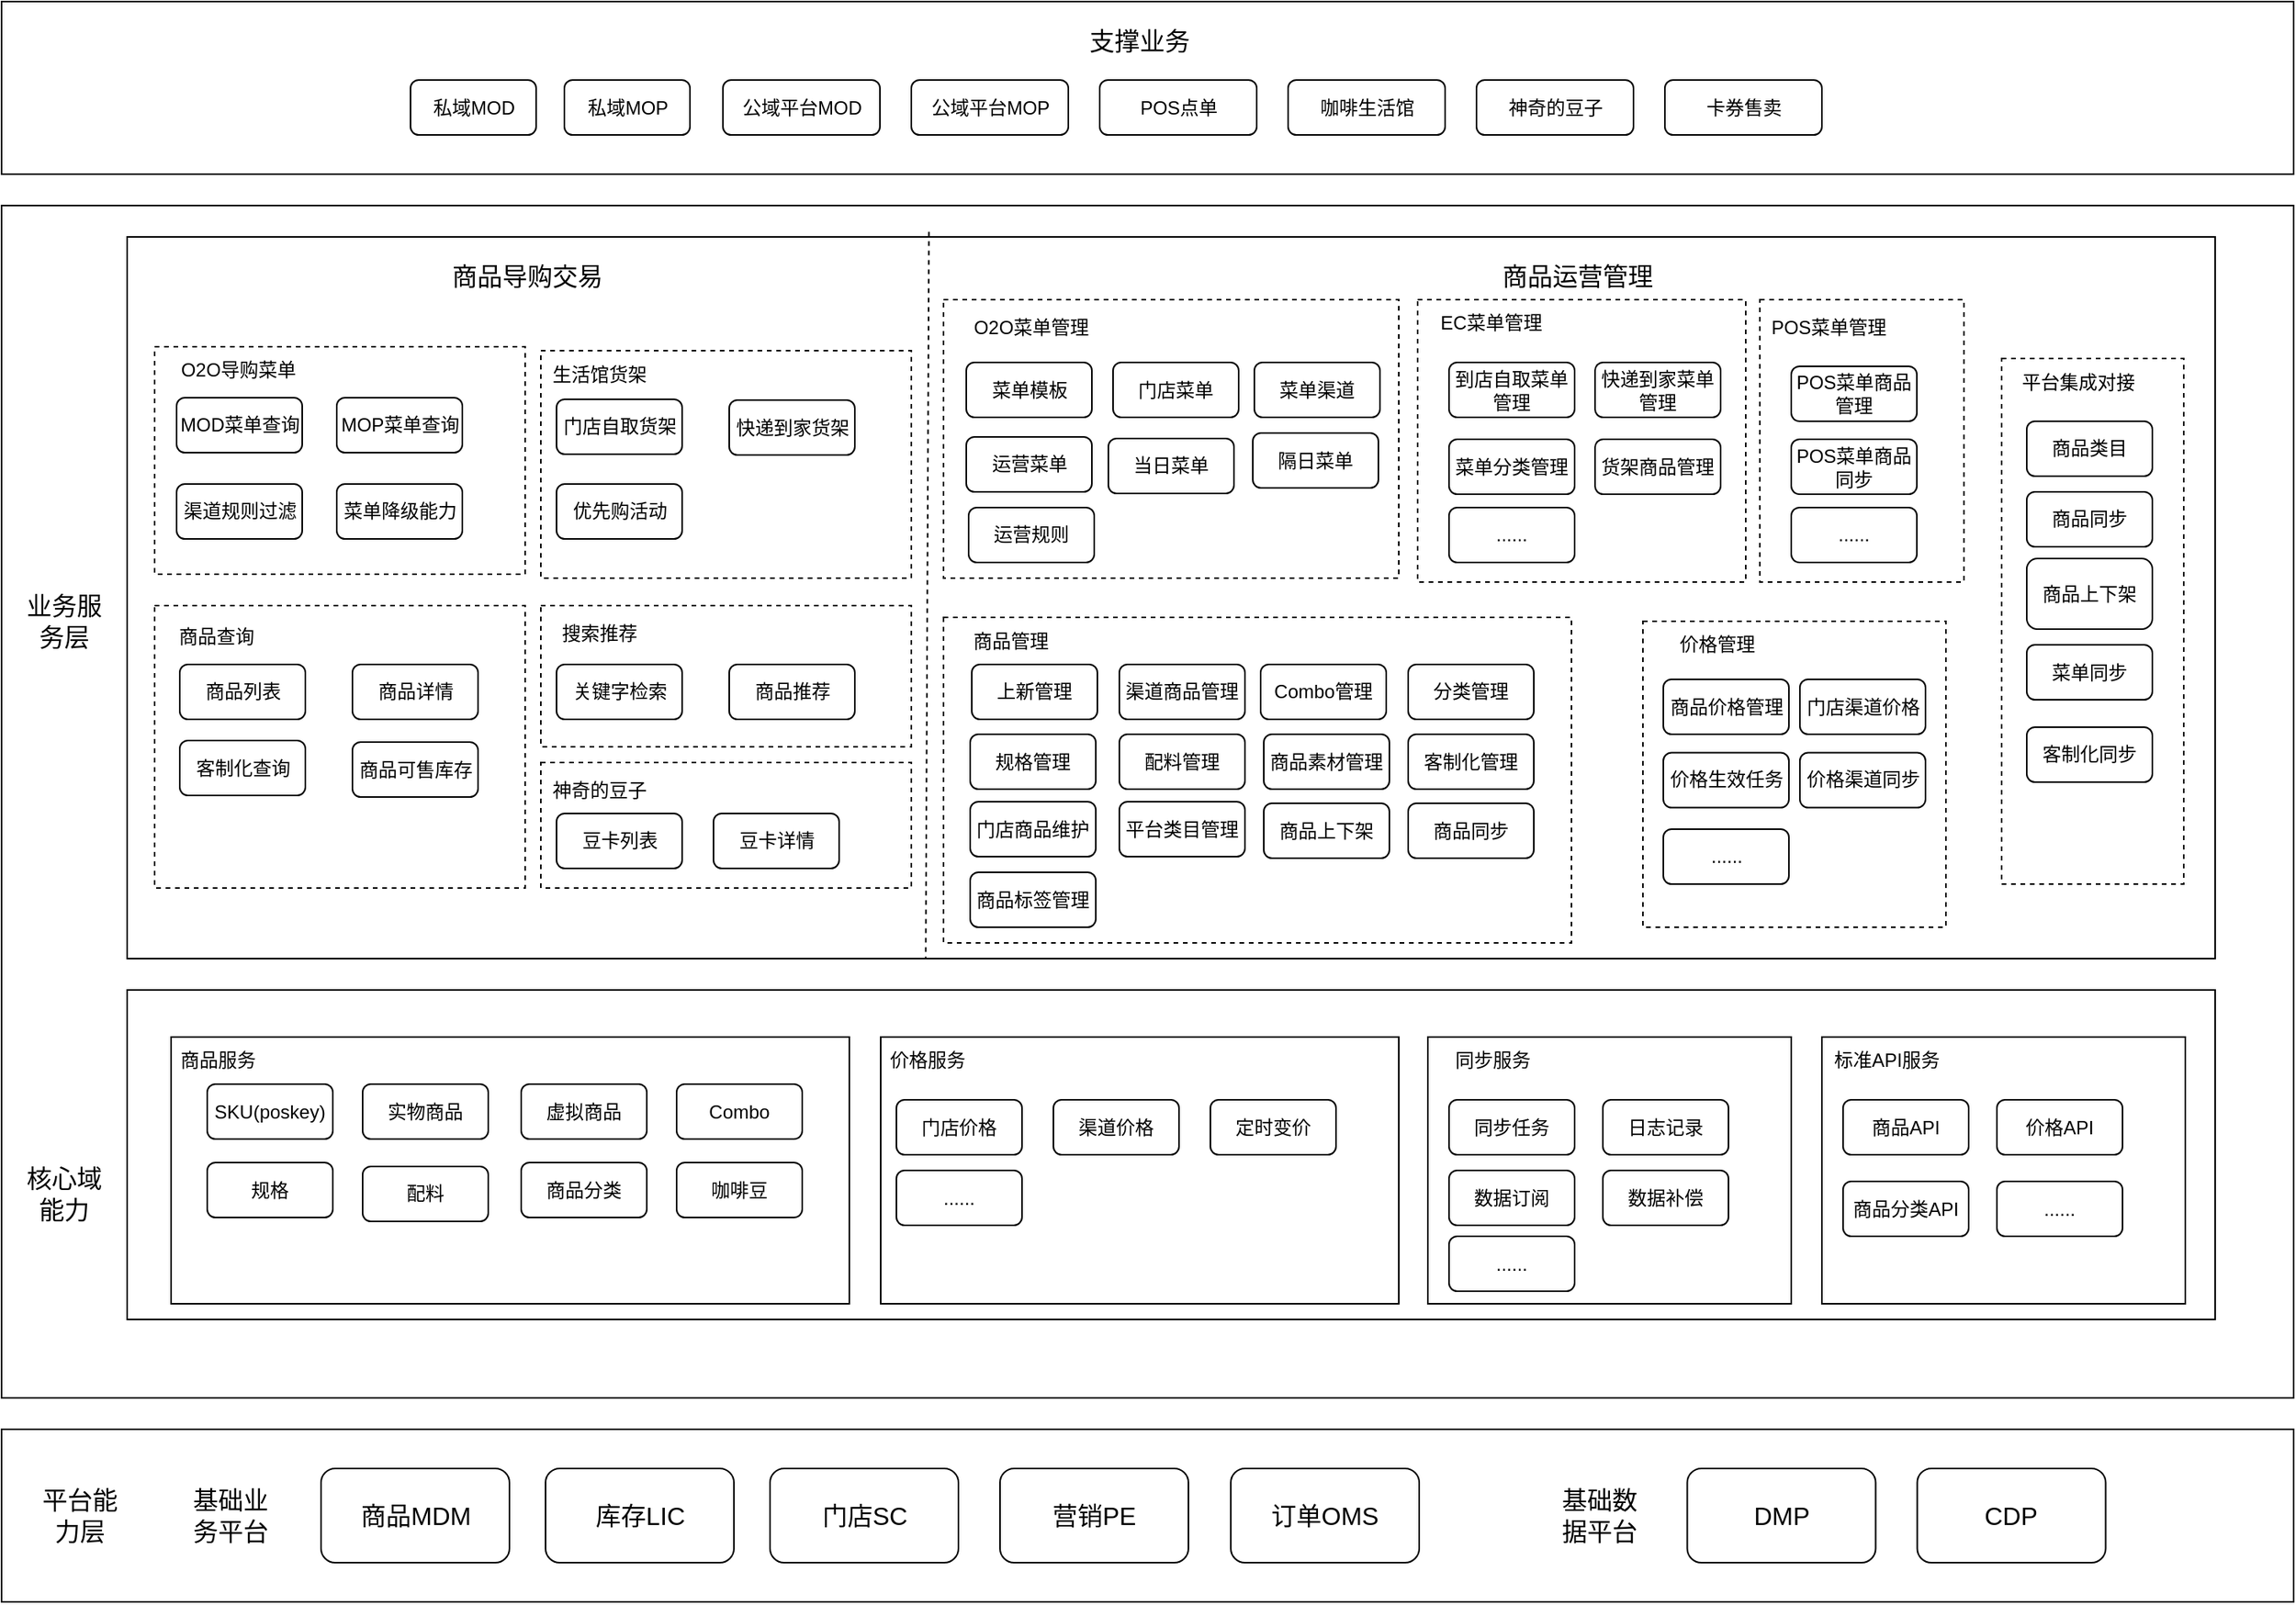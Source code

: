 <mxfile version="24.6.5" type="github">
  <diagram name="第 1 页" id="JwEo4ZOWfjB8EyRa8ezt">
    <mxGraphModel dx="1434" dy="715" grid="1" gridSize="10" guides="1" tooltips="1" connect="1" arrows="1" fold="1" page="1" pageScale="1" pageWidth="827" pageHeight="1169" math="0" shadow="0">
      <root>
        <mxCell id="0" />
        <mxCell id="1" parent="0" />
        <mxCell id="l0JusLFjUwzGI8Q3Fxrc-1" value="" style="rounded=0;whiteSpace=wrap;html=1;direction=west;" parent="1" vertex="1">
          <mxGeometry x="30" y="100" width="1460" height="110" as="geometry" />
        </mxCell>
        <mxCell id="l0JusLFjUwzGI8Q3Fxrc-2" value="私域MOD" style="rounded=1;whiteSpace=wrap;html=1;" parent="1" vertex="1">
          <mxGeometry x="290.5" y="150" width="80" height="35" as="geometry" />
        </mxCell>
        <mxCell id="l0JusLFjUwzGI8Q3Fxrc-3" value="私域MOP" style="rounded=1;whiteSpace=wrap;html=1;" parent="1" vertex="1">
          <mxGeometry x="388.5" y="150" width="80" height="35" as="geometry" />
        </mxCell>
        <mxCell id="l0JusLFjUwzGI8Q3Fxrc-4" value="公域平台MOD" style="rounded=1;whiteSpace=wrap;html=1;" parent="1" vertex="1">
          <mxGeometry x="489.5" y="150" width="100" height="35" as="geometry" />
        </mxCell>
        <mxCell id="l0JusLFjUwzGI8Q3Fxrc-5" value="公域平台MOP" style="rounded=1;whiteSpace=wrap;html=1;" parent="1" vertex="1">
          <mxGeometry x="609.5" y="150" width="100" height="35" as="geometry" />
        </mxCell>
        <mxCell id="l0JusLFjUwzGI8Q3Fxrc-6" value="POS点单" style="rounded=1;whiteSpace=wrap;html=1;" parent="1" vertex="1">
          <mxGeometry x="729.5" y="150" width="100" height="35" as="geometry" />
        </mxCell>
        <mxCell id="l0JusLFjUwzGI8Q3Fxrc-7" value="咖啡生活馆" style="rounded=1;whiteSpace=wrap;html=1;" parent="1" vertex="1">
          <mxGeometry x="849.5" y="150" width="100" height="35" as="geometry" />
        </mxCell>
        <mxCell id="l0JusLFjUwzGI8Q3Fxrc-8" value="卡券售卖" style="rounded=1;whiteSpace=wrap;html=1;" parent="1" vertex="1">
          <mxGeometry x="1089.5" y="150" width="100" height="35" as="geometry" />
        </mxCell>
        <mxCell id="l0JusLFjUwzGI8Q3Fxrc-9" value="神奇的豆子" style="rounded=1;whiteSpace=wrap;html=1;" parent="1" vertex="1">
          <mxGeometry x="969.5" y="150" width="100" height="35" as="geometry" />
        </mxCell>
        <mxCell id="l0JusLFjUwzGI8Q3Fxrc-10" value="支撑业务" style="text;html=1;align=center;verticalAlign=middle;whiteSpace=wrap;rounded=0;fontSize=16;" parent="1" vertex="1">
          <mxGeometry x="715.25" y="110" width="79.5" height="30" as="geometry" />
        </mxCell>
        <mxCell id="l0JusLFjUwzGI8Q3Fxrc-12" value="" style="rounded=0;whiteSpace=wrap;html=1;" parent="1" vertex="1">
          <mxGeometry x="30" y="230" width="1460" height="760" as="geometry" />
        </mxCell>
        <mxCell id="l0JusLFjUwzGI8Q3Fxrc-15" value="业务服务层" style="text;html=1;align=center;verticalAlign=middle;whiteSpace=wrap;rounded=0;fontSize=16;" parent="1" vertex="1">
          <mxGeometry x="40" y="480" width="60" height="30" as="geometry" />
        </mxCell>
        <mxCell id="l0JusLFjUwzGI8Q3Fxrc-16" value="" style="rounded=0;whiteSpace=wrap;html=1;" parent="1" vertex="1">
          <mxGeometry x="110" y="250" width="1330" height="460" as="geometry" />
        </mxCell>
        <mxCell id="l0JusLFjUwzGI8Q3Fxrc-17" value="" style="rounded=0;whiteSpace=wrap;html=1;" parent="1" vertex="1">
          <mxGeometry x="110" y="730" width="1330" height="210" as="geometry" />
        </mxCell>
        <mxCell id="l0JusLFjUwzGI8Q3Fxrc-18" value="核心域能力" style="text;html=1;align=center;verticalAlign=middle;whiteSpace=wrap;rounded=0;fontSize=16;" parent="1" vertex="1">
          <mxGeometry x="40" y="845" width="60" height="30" as="geometry" />
        </mxCell>
        <mxCell id="l0JusLFjUwzGI8Q3Fxrc-23" value="" style="rounded=0;whiteSpace=wrap;html=1;" parent="1" vertex="1">
          <mxGeometry x="138" y="760" width="432" height="170" as="geometry" />
        </mxCell>
        <mxCell id="l0JusLFjUwzGI8Q3Fxrc-24" value="商品服务" style="text;html=1;align=center;verticalAlign=middle;whiteSpace=wrap;rounded=0;" parent="1" vertex="1">
          <mxGeometry x="138" y="760" width="60" height="30" as="geometry" />
        </mxCell>
        <mxCell id="lA0qyLo4BKjcHxZ-h1YO-49" value="SKU(poskey)" style="rounded=1;whiteSpace=wrap;html=1;" parent="1" vertex="1">
          <mxGeometry x="161" y="790" width="80" height="35" as="geometry" />
        </mxCell>
        <mxCell id="lA0qyLo4BKjcHxZ-h1YO-50" value="商品分类" style="rounded=1;whiteSpace=wrap;html=1;" parent="1" vertex="1">
          <mxGeometry x="361" y="840" width="80" height="35" as="geometry" />
        </mxCell>
        <mxCell id="lA0qyLo4BKjcHxZ-h1YO-51" value="实物商品" style="rounded=1;whiteSpace=wrap;html=1;" parent="1" vertex="1">
          <mxGeometry x="260" y="790" width="80" height="35" as="geometry" />
        </mxCell>
        <mxCell id="lA0qyLo4BKjcHxZ-h1YO-52" value="配料" style="rounded=1;whiteSpace=wrap;html=1;" parent="1" vertex="1">
          <mxGeometry x="260" y="842.5" width="80" height="35" as="geometry" />
        </mxCell>
        <mxCell id="lA0qyLo4BKjcHxZ-h1YO-61" value="咖啡豆" style="rounded=1;whiteSpace=wrap;html=1;" parent="1" vertex="1">
          <mxGeometry x="460" y="840" width="80" height="35" as="geometry" />
        </mxCell>
        <mxCell id="lA0qyLo4BKjcHxZ-h1YO-63" value="虚拟商品" style="rounded=1;whiteSpace=wrap;html=1;" parent="1" vertex="1">
          <mxGeometry x="361" y="790" width="80" height="35" as="geometry" />
        </mxCell>
        <mxCell id="lA0qyLo4BKjcHxZ-h1YO-64" value="Combo" style="rounded=1;whiteSpace=wrap;html=1;" parent="1" vertex="1">
          <mxGeometry x="460" y="790" width="80" height="35" as="geometry" />
        </mxCell>
        <mxCell id="l0JusLFjUwzGI8Q3Fxrc-28" value="" style="rounded=0;whiteSpace=wrap;html=1;" parent="1" vertex="1">
          <mxGeometry x="590" y="760" width="330" height="170" as="geometry" />
        </mxCell>
        <mxCell id="l0JusLFjUwzGI8Q3Fxrc-29" value="价格服务" style="text;html=1;align=center;verticalAlign=middle;whiteSpace=wrap;rounded=0;" parent="1" vertex="1">
          <mxGeometry x="590" y="760" width="60" height="30" as="geometry" />
        </mxCell>
        <mxCell id="l0JusLFjUwzGI8Q3Fxrc-30" value="规格" style="rounded=1;whiteSpace=wrap;html=1;" parent="1" vertex="1">
          <mxGeometry x="161" y="840" width="80" height="35" as="geometry" />
        </mxCell>
        <mxCell id="l0JusLFjUwzGI8Q3Fxrc-33" value="门店价格" style="rounded=1;whiteSpace=wrap;html=1;" parent="1" vertex="1">
          <mxGeometry x="600" y="800" width="80" height="35" as="geometry" />
        </mxCell>
        <mxCell id="l0JusLFjUwzGI8Q3Fxrc-34" value="渠道价格" style="rounded=1;whiteSpace=wrap;html=1;" parent="1" vertex="1">
          <mxGeometry x="700" y="800" width="80" height="35" as="geometry" />
        </mxCell>
        <mxCell id="l0JusLFjUwzGI8Q3Fxrc-35" value="定时变价" style="rounded=1;whiteSpace=wrap;html=1;" parent="1" vertex="1">
          <mxGeometry x="800" y="800" width="80" height="35" as="geometry" />
        </mxCell>
        <mxCell id="l0JusLFjUwzGI8Q3Fxrc-36" value="" style="rounded=0;whiteSpace=wrap;html=1;dashed=1;" parent="1" vertex="1">
          <mxGeometry x="630" y="492.5" width="400" height="207.5" as="geometry" />
        </mxCell>
        <mxCell id="l0JusLFjUwzGI8Q3Fxrc-38" value="商品管理" style="text;html=1;align=center;verticalAlign=middle;whiteSpace=wrap;rounded=0;" parent="1" vertex="1">
          <mxGeometry x="620" y="492.5" width="106" height="30" as="geometry" />
        </mxCell>
        <mxCell id="l0JusLFjUwzGI8Q3Fxrc-39" value="" style="rounded=0;whiteSpace=wrap;html=1;dashed=1;" parent="1" vertex="1">
          <mxGeometry x="630" y="290" width="290" height="177.5" as="geometry" />
        </mxCell>
        <mxCell id="l0JusLFjUwzGI8Q3Fxrc-40" value="O2O菜单管理" style="text;html=1;align=center;verticalAlign=middle;whiteSpace=wrap;rounded=0;" parent="1" vertex="1">
          <mxGeometry x="633" y="292.5" width="106" height="30" as="geometry" />
        </mxCell>
        <mxCell id="l0JusLFjUwzGI8Q3Fxrc-41" value="" style="rounded=0;whiteSpace=wrap;html=1;dashed=1;" parent="1" vertex="1">
          <mxGeometry x="932" y="290" width="209" height="180" as="geometry" />
        </mxCell>
        <mxCell id="l0JusLFjUwzGI8Q3Fxrc-42" value="EC菜单管理" style="text;html=1;align=center;verticalAlign=middle;whiteSpace=wrap;rounded=0;" parent="1" vertex="1">
          <mxGeometry x="926" y="290" width="106" height="30" as="geometry" />
        </mxCell>
        <mxCell id="l0JusLFjUwzGI8Q3Fxrc-43" value="上新管理" style="rounded=1;whiteSpace=wrap;html=1;" parent="1" vertex="1">
          <mxGeometry x="648" y="522.5" width="80" height="35" as="geometry" />
        </mxCell>
        <mxCell id="l0JusLFjUwzGI8Q3Fxrc-44" value="渠道商品管理" style="rounded=1;whiteSpace=wrap;html=1;" parent="1" vertex="1">
          <mxGeometry x="742" y="522.5" width="80" height="35" as="geometry" />
        </mxCell>
        <mxCell id="l0JusLFjUwzGI8Q3Fxrc-45" value="Combo管理" style="rounded=1;whiteSpace=wrap;html=1;" parent="1" vertex="1">
          <mxGeometry x="832" y="522.5" width="80" height="35" as="geometry" />
        </mxCell>
        <mxCell id="l0JusLFjUwzGI8Q3Fxrc-46" value="分类管理" style="rounded=1;whiteSpace=wrap;html=1;" parent="1" vertex="1">
          <mxGeometry x="926" y="522.5" width="80" height="35" as="geometry" />
        </mxCell>
        <mxCell id="l0JusLFjUwzGI8Q3Fxrc-47" value="规格管理" style="rounded=1;whiteSpace=wrap;html=1;" parent="1" vertex="1">
          <mxGeometry x="647" y="567" width="80" height="35" as="geometry" />
        </mxCell>
        <mxCell id="l0JusLFjUwzGI8Q3Fxrc-48" value="配料管理" style="rounded=1;whiteSpace=wrap;html=1;" parent="1" vertex="1">
          <mxGeometry x="742" y="567" width="80" height="35" as="geometry" />
        </mxCell>
        <mxCell id="l0JusLFjUwzGI8Q3Fxrc-49" value="商品素材管理" style="rounded=1;whiteSpace=wrap;html=1;" parent="1" vertex="1">
          <mxGeometry x="834" y="567" width="80" height="35" as="geometry" />
        </mxCell>
        <mxCell id="l0JusLFjUwzGI8Q3Fxrc-50" value="门店商品维护" style="rounded=1;whiteSpace=wrap;html=1;" parent="1" vertex="1">
          <mxGeometry x="647" y="610" width="80" height="35" as="geometry" />
        </mxCell>
        <mxCell id="l0JusLFjUwzGI8Q3Fxrc-51" value="平台类目管理" style="rounded=1;whiteSpace=wrap;html=1;" parent="1" vertex="1">
          <mxGeometry x="742" y="610" width="80" height="35" as="geometry" />
        </mxCell>
        <mxCell id="l0JusLFjUwzGI8Q3Fxrc-52" value="商品上下架" style="rounded=1;whiteSpace=wrap;html=1;" parent="1" vertex="1">
          <mxGeometry x="834" y="611" width="80" height="35" as="geometry" />
        </mxCell>
        <mxCell id="l0JusLFjUwzGI8Q3Fxrc-53" value="商品同步" style="rounded=1;whiteSpace=wrap;html=1;" parent="1" vertex="1">
          <mxGeometry x="926" y="611" width="80" height="35" as="geometry" />
        </mxCell>
        <mxCell id="l0JusLFjUwzGI8Q3Fxrc-56" value="" style="rounded=0;whiteSpace=wrap;html=1;dashed=1;" parent="1" vertex="1">
          <mxGeometry x="1304" y="327.5" width="116" height="335" as="geometry" />
        </mxCell>
        <mxCell id="l0JusLFjUwzGI8Q3Fxrc-57" value="平台集成对接" style="text;html=1;align=center;verticalAlign=middle;whiteSpace=wrap;rounded=0;" parent="1" vertex="1">
          <mxGeometry x="1300" y="327.5" width="106" height="30" as="geometry" />
        </mxCell>
        <mxCell id="l0JusLFjUwzGI8Q3Fxrc-58" value="商品类目" style="rounded=1;whiteSpace=wrap;html=1;" parent="1" vertex="1">
          <mxGeometry x="1320" y="367.5" width="80" height="35" as="geometry" />
        </mxCell>
        <mxCell id="l0JusLFjUwzGI8Q3Fxrc-59" value="商品同步" style="rounded=1;whiteSpace=wrap;html=1;" parent="1" vertex="1">
          <mxGeometry x="1320" y="412.5" width="80" height="35" as="geometry" />
        </mxCell>
        <mxCell id="l0JusLFjUwzGI8Q3Fxrc-60" value="商品上下架" style="rounded=1;whiteSpace=wrap;html=1;" parent="1" vertex="1">
          <mxGeometry x="1320" y="455" width="80" height="45" as="geometry" />
        </mxCell>
        <mxCell id="l0JusLFjUwzGI8Q3Fxrc-61" value="菜单同步" style="rounded=1;whiteSpace=wrap;html=1;" parent="1" vertex="1">
          <mxGeometry x="1320" y="510" width="80" height="35" as="geometry" />
        </mxCell>
        <mxCell id="l0JusLFjUwzGI8Q3Fxrc-62" value="客制化同步" style="rounded=1;whiteSpace=wrap;html=1;" parent="1" vertex="1">
          <mxGeometry x="1320" y="562.5" width="80" height="35" as="geometry" />
        </mxCell>
        <mxCell id="l0JusLFjUwzGI8Q3Fxrc-63" value="客制化管理" style="rounded=1;whiteSpace=wrap;html=1;" parent="1" vertex="1">
          <mxGeometry x="926" y="567" width="80" height="35" as="geometry" />
        </mxCell>
        <mxCell id="l0JusLFjUwzGI8Q3Fxrc-67" style="rounded=0;orthogonalLoop=1;jettySize=auto;html=1;exitX=0.384;exitY=-0.007;exitDx=0;exitDy=0;exitPerimeter=0;dashed=1;startArrow=none;startFill=0;endArrow=none;endFill=0;entryX=0.37;entryY=0.996;entryDx=0;entryDy=0;entryPerimeter=0;" parent="1" source="l0JusLFjUwzGI8Q3Fxrc-16" edge="1">
          <mxGeometry relative="1" as="geometry">
            <mxPoint x="621.33" y="341.48" as="sourcePoint" />
            <mxPoint x="618.67" y="710" as="targetPoint" />
          </mxGeometry>
        </mxCell>
        <mxCell id="l0JusLFjUwzGI8Q3Fxrc-68" value="" style="rounded=0;whiteSpace=wrap;html=1;dashed=1;" parent="1" vertex="1">
          <mxGeometry x="127.5" y="320" width="236" height="145" as="geometry" />
        </mxCell>
        <mxCell id="l0JusLFjUwzGI8Q3Fxrc-69" value="O2O导购菜单" style="text;html=1;align=center;verticalAlign=middle;whiteSpace=wrap;rounded=0;" parent="1" vertex="1">
          <mxGeometry x="127.5" y="320" width="106" height="30" as="geometry" />
        </mxCell>
        <mxCell id="l0JusLFjUwzGI8Q3Fxrc-70" value="MOD菜单查询" style="rounded=1;whiteSpace=wrap;html=1;" parent="1" vertex="1">
          <mxGeometry x="141.5" y="352.5" width="80" height="35" as="geometry" />
        </mxCell>
        <mxCell id="l0JusLFjUwzGI8Q3Fxrc-71" value="MOP菜单查询" style="rounded=1;whiteSpace=wrap;html=1;" parent="1" vertex="1">
          <mxGeometry x="243.5" y="352.5" width="80" height="35" as="geometry" />
        </mxCell>
        <mxCell id="l0JusLFjUwzGI8Q3Fxrc-78" value="渠道规则过滤" style="rounded=1;whiteSpace=wrap;html=1;" parent="1" vertex="1">
          <mxGeometry x="141.5" y="407.5" width="80" height="35" as="geometry" />
        </mxCell>
        <mxCell id="l0JusLFjUwzGI8Q3Fxrc-79" value="菜单降级能力" style="rounded=1;whiteSpace=wrap;html=1;" parent="1" vertex="1">
          <mxGeometry x="243.5" y="407.5" width="80" height="35" as="geometry" />
        </mxCell>
        <mxCell id="l0JusLFjUwzGI8Q3Fxrc-80" value="" style="rounded=0;whiteSpace=wrap;html=1;dashed=1;" parent="1" vertex="1">
          <mxGeometry x="373.5" y="322.5" width="236" height="145" as="geometry" />
        </mxCell>
        <mxCell id="l0JusLFjUwzGI8Q3Fxrc-81" value="生活馆货架" style="text;html=1;align=center;verticalAlign=middle;whiteSpace=wrap;rounded=0;" parent="1" vertex="1">
          <mxGeometry x="357.5" y="322.5" width="106" height="30" as="geometry" />
        </mxCell>
        <mxCell id="l0JusLFjUwzGI8Q3Fxrc-82" value="门店自取货架" style="rounded=1;whiteSpace=wrap;html=1;" parent="1" vertex="1">
          <mxGeometry x="383.5" y="353.5" width="80" height="35" as="geometry" />
        </mxCell>
        <mxCell id="l0JusLFjUwzGI8Q3Fxrc-83" value="快递到家货架" style="rounded=1;whiteSpace=wrap;html=1;" parent="1" vertex="1">
          <mxGeometry x="493.5" y="354" width="80" height="35" as="geometry" />
        </mxCell>
        <mxCell id="l0JusLFjUwzGI8Q3Fxrc-84" value="优先购活动" style="rounded=1;whiteSpace=wrap;html=1;" parent="1" vertex="1">
          <mxGeometry x="383.5" y="407.5" width="80" height="35" as="geometry" />
        </mxCell>
        <mxCell id="l0JusLFjUwzGI8Q3Fxrc-85" value="" style="rounded=0;whiteSpace=wrap;html=1;dashed=1;" parent="1" vertex="1">
          <mxGeometry x="127.5" y="485" width="236" height="180" as="geometry" />
        </mxCell>
        <mxCell id="l0JusLFjUwzGI8Q3Fxrc-86" value="商品查询" style="text;html=1;align=center;verticalAlign=middle;whiteSpace=wrap;rounded=0;" parent="1" vertex="1">
          <mxGeometry x="113.5" y="490" width="106" height="30" as="geometry" />
        </mxCell>
        <mxCell id="l0JusLFjUwzGI8Q3Fxrc-87" value="商品列表" style="rounded=1;whiteSpace=wrap;html=1;" parent="1" vertex="1">
          <mxGeometry x="143.5" y="522.5" width="80" height="35" as="geometry" />
        </mxCell>
        <mxCell id="l0JusLFjUwzGI8Q3Fxrc-88" value="商品详情" style="rounded=1;whiteSpace=wrap;html=1;" parent="1" vertex="1">
          <mxGeometry x="253.5" y="522.5" width="80" height="35" as="geometry" />
        </mxCell>
        <mxCell id="l0JusLFjUwzGI8Q3Fxrc-89" value="客制化查询" style="rounded=1;whiteSpace=wrap;html=1;" parent="1" vertex="1">
          <mxGeometry x="143.5" y="571" width="80" height="35" as="geometry" />
        </mxCell>
        <mxCell id="l0JusLFjUwzGI8Q3Fxrc-90" value="商品可售库存" style="rounded=1;whiteSpace=wrap;html=1;" parent="1" vertex="1">
          <mxGeometry x="253.5" y="572" width="80" height="35" as="geometry" />
        </mxCell>
        <mxCell id="l0JusLFjUwzGI8Q3Fxrc-92" value="" style="rounded=0;whiteSpace=wrap;html=1;dashed=1;" parent="1" vertex="1">
          <mxGeometry x="373.5" y="485" width="236" height="90" as="geometry" />
        </mxCell>
        <mxCell id="l0JusLFjUwzGI8Q3Fxrc-93" value="搜索推荐" style="text;html=1;align=center;verticalAlign=middle;whiteSpace=wrap;rounded=0;" parent="1" vertex="1">
          <mxGeometry x="357.5" y="487.5" width="106" height="30" as="geometry" />
        </mxCell>
        <mxCell id="l0JusLFjUwzGI8Q3Fxrc-91" value="关键字检索" style="rounded=1;whiteSpace=wrap;html=1;" parent="1" vertex="1">
          <mxGeometry x="383.5" y="522.5" width="80" height="35" as="geometry" />
        </mxCell>
        <mxCell id="l0JusLFjUwzGI8Q3Fxrc-94" value="商品推荐" style="rounded=1;whiteSpace=wrap;html=1;" parent="1" vertex="1">
          <mxGeometry x="493.5" y="522.5" width="80" height="35" as="geometry" />
        </mxCell>
        <mxCell id="l0JusLFjUwzGI8Q3Fxrc-95" value="" style="rounded=0;whiteSpace=wrap;html=1;dashed=1;" parent="1" vertex="1">
          <mxGeometry x="373.5" y="585" width="236" height="80" as="geometry" />
        </mxCell>
        <mxCell id="l0JusLFjUwzGI8Q3Fxrc-96" value="神奇的豆子" style="text;html=1;align=center;verticalAlign=middle;whiteSpace=wrap;rounded=0;" parent="1" vertex="1">
          <mxGeometry x="357.5" y="587.5" width="106" height="30" as="geometry" />
        </mxCell>
        <mxCell id="l0JusLFjUwzGI8Q3Fxrc-97" value="豆卡列表" style="rounded=1;whiteSpace=wrap;html=1;" parent="1" vertex="1">
          <mxGeometry x="383.5" y="617.5" width="80" height="35" as="geometry" />
        </mxCell>
        <mxCell id="l0JusLFjUwzGI8Q3Fxrc-98" value="豆卡详情" style="rounded=1;whiteSpace=wrap;html=1;" parent="1" vertex="1">
          <mxGeometry x="483.5" y="617.5" width="80" height="35" as="geometry" />
        </mxCell>
        <mxCell id="l0JusLFjUwzGI8Q3Fxrc-99" value="商品导购交易" style="text;html=1;align=center;verticalAlign=middle;whiteSpace=wrap;rounded=0;fontSize=16;" parent="1" vertex="1">
          <mxGeometry x="310" y="260" width="110" height="30" as="geometry" />
        </mxCell>
        <mxCell id="l0JusLFjUwzGI8Q3Fxrc-100" value="商品运营管理" style="text;html=1;align=center;verticalAlign=middle;whiteSpace=wrap;rounded=0;fontSize=16;" parent="1" vertex="1">
          <mxGeometry x="978.5" y="260" width="110" height="30" as="geometry" />
        </mxCell>
        <mxCell id="l0JusLFjUwzGI8Q3Fxrc-101" value="菜单模板" style="rounded=1;whiteSpace=wrap;html=1;" parent="1" vertex="1">
          <mxGeometry x="644.5" y="330" width="80" height="35" as="geometry" />
        </mxCell>
        <mxCell id="l0JusLFjUwzGI8Q3Fxrc-102" value="" style="rounded=0;whiteSpace=wrap;html=1;dashed=1;" parent="1" vertex="1">
          <mxGeometry x="1075.5" y="495" width="193" height="195" as="geometry" />
        </mxCell>
        <mxCell id="l0JusLFjUwzGI8Q3Fxrc-103" value="价格管理" style="text;html=1;align=center;verticalAlign=middle;whiteSpace=wrap;rounded=0;" parent="1" vertex="1">
          <mxGeometry x="1069.5" y="495" width="106" height="30" as="geometry" />
        </mxCell>
        <mxCell id="l0JusLFjUwzGI8Q3Fxrc-104" value="门店菜单" style="rounded=1;whiteSpace=wrap;html=1;" parent="1" vertex="1">
          <mxGeometry x="738" y="330" width="80" height="35" as="geometry" />
        </mxCell>
        <mxCell id="l0JusLFjUwzGI8Q3Fxrc-105" value="菜单渠道" style="rounded=1;whiteSpace=wrap;html=1;" parent="1" vertex="1">
          <mxGeometry x="828" y="330" width="80" height="35" as="geometry" />
        </mxCell>
        <mxCell id="l0JusLFjUwzGI8Q3Fxrc-106" value="运营菜单" style="rounded=1;whiteSpace=wrap;html=1;" parent="1" vertex="1">
          <mxGeometry x="644.5" y="377.5" width="80" height="35" as="geometry" />
        </mxCell>
        <mxCell id="l0JusLFjUwzGI8Q3Fxrc-108" value="当日菜单" style="rounded=1;whiteSpace=wrap;html=1;" parent="1" vertex="1">
          <mxGeometry x="735" y="378.5" width="80" height="35" as="geometry" />
        </mxCell>
        <mxCell id="l0JusLFjUwzGI8Q3Fxrc-109" value="隔日菜单" style="rounded=1;whiteSpace=wrap;html=1;" parent="1" vertex="1">
          <mxGeometry x="827" y="375" width="80" height="35" as="geometry" />
        </mxCell>
        <mxCell id="l0JusLFjUwzGI8Q3Fxrc-111" value="运营规则" style="rounded=1;whiteSpace=wrap;html=1;" parent="1" vertex="1">
          <mxGeometry x="646" y="422.5" width="80" height="35" as="geometry" />
        </mxCell>
        <mxCell id="l0JusLFjUwzGI8Q3Fxrc-112" value="到店自取菜单管理" style="rounded=1;whiteSpace=wrap;html=1;" parent="1" vertex="1">
          <mxGeometry x="952" y="330" width="80" height="35" as="geometry" />
        </mxCell>
        <mxCell id="l0JusLFjUwzGI8Q3Fxrc-113" value="快递到家菜单管理" style="rounded=1;whiteSpace=wrap;html=1;" parent="1" vertex="1">
          <mxGeometry x="1045" y="330" width="80" height="35" as="geometry" />
        </mxCell>
        <mxCell id="l0JusLFjUwzGI8Q3Fxrc-114" value="菜单分类管理" style="rounded=1;whiteSpace=wrap;html=1;" parent="1" vertex="1">
          <mxGeometry x="952" y="379" width="80" height="35" as="geometry" />
        </mxCell>
        <mxCell id="l0JusLFjUwzGI8Q3Fxrc-115" value="货架商品管理" style="rounded=1;whiteSpace=wrap;html=1;" parent="1" vertex="1">
          <mxGeometry x="1045" y="379" width="80" height="35" as="geometry" />
        </mxCell>
        <mxCell id="l0JusLFjUwzGI8Q3Fxrc-117" value="商品标签管理" style="rounded=1;whiteSpace=wrap;html=1;" parent="1" vertex="1">
          <mxGeometry x="647" y="655" width="80" height="35" as="geometry" />
        </mxCell>
        <mxCell id="l0JusLFjUwzGI8Q3Fxrc-118" value="商品价格管理" style="rounded=1;whiteSpace=wrap;html=1;" parent="1" vertex="1">
          <mxGeometry x="1088.5" y="532" width="80" height="35" as="geometry" />
        </mxCell>
        <mxCell id="l0JusLFjUwzGI8Q3Fxrc-119" value="门店渠道价格" style="rounded=1;whiteSpace=wrap;html=1;" parent="1" vertex="1">
          <mxGeometry x="1175.5" y="532" width="80" height="35" as="geometry" />
        </mxCell>
        <mxCell id="l0JusLFjUwzGI8Q3Fxrc-120" value="价格生效任务" style="rounded=1;whiteSpace=wrap;html=1;" parent="1" vertex="1">
          <mxGeometry x="1088.5" y="578.75" width="80" height="35" as="geometry" />
        </mxCell>
        <mxCell id="l0JusLFjUwzGI8Q3Fxrc-121" value="价格渠道同步" style="rounded=1;whiteSpace=wrap;html=1;" parent="1" vertex="1">
          <mxGeometry x="1175.5" y="578.75" width="80" height="35" as="geometry" />
        </mxCell>
        <mxCell id="l0JusLFjUwzGI8Q3Fxrc-122" value="......" style="rounded=1;whiteSpace=wrap;html=1;" parent="1" vertex="1">
          <mxGeometry x="1088.5" y="627.5" width="80" height="35" as="geometry" />
        </mxCell>
        <mxCell id="l0JusLFjUwzGI8Q3Fxrc-123" value="......" style="rounded=1;whiteSpace=wrap;html=1;" parent="1" vertex="1">
          <mxGeometry x="952" y="422.5" width="80" height="35" as="geometry" />
        </mxCell>
        <mxCell id="l0JusLFjUwzGI8Q3Fxrc-124" value="" style="rounded=0;whiteSpace=wrap;html=1;dashed=1;" parent="1" vertex="1">
          <mxGeometry x="1150" y="290" width="130" height="180" as="geometry" />
        </mxCell>
        <mxCell id="l0JusLFjUwzGI8Q3Fxrc-125" value="POS菜单管理" style="text;html=1;align=center;verticalAlign=middle;whiteSpace=wrap;rounded=0;" parent="1" vertex="1">
          <mxGeometry x="1141" y="292.5" width="106" height="30" as="geometry" />
        </mxCell>
        <mxCell id="l0JusLFjUwzGI8Q3Fxrc-126" value="" style="rounded=0;whiteSpace=wrap;html=1;" parent="1" vertex="1">
          <mxGeometry x="938.5" y="760" width="231.5" height="170" as="geometry" />
        </mxCell>
        <mxCell id="l0JusLFjUwzGI8Q3Fxrc-127" value="同步服务" style="text;html=1;align=center;verticalAlign=middle;whiteSpace=wrap;rounded=0;" parent="1" vertex="1">
          <mxGeometry x="938.5" y="760" width="81.5" height="30" as="geometry" />
        </mxCell>
        <mxCell id="l0JusLFjUwzGI8Q3Fxrc-128" value="同步任务" style="rounded=1;whiteSpace=wrap;html=1;" parent="1" vertex="1">
          <mxGeometry x="952" y="800" width="80" height="35" as="geometry" />
        </mxCell>
        <mxCell id="l0JusLFjUwzGI8Q3Fxrc-129" value="日志记录" style="rounded=1;whiteSpace=wrap;html=1;" parent="1" vertex="1">
          <mxGeometry x="1050" y="800" width="80" height="35" as="geometry" />
        </mxCell>
        <mxCell id="l0JusLFjUwzGI8Q3Fxrc-130" value="数据订阅" style="rounded=1;whiteSpace=wrap;html=1;" parent="1" vertex="1">
          <mxGeometry x="952" y="845" width="80" height="35" as="geometry" />
        </mxCell>
        <mxCell id="l0JusLFjUwzGI8Q3Fxrc-131" value="数据补偿" style="rounded=1;whiteSpace=wrap;html=1;" parent="1" vertex="1">
          <mxGeometry x="1050" y="845" width="80" height="35" as="geometry" />
        </mxCell>
        <mxCell id="l0JusLFjUwzGI8Q3Fxrc-132" value="" style="rounded=0;whiteSpace=wrap;html=1;" parent="1" vertex="1">
          <mxGeometry x="1189.5" y="760" width="231.5" height="170" as="geometry" />
        </mxCell>
        <mxCell id="l0JusLFjUwzGI8Q3Fxrc-133" value="标准API服务" style="text;html=1;align=center;verticalAlign=middle;whiteSpace=wrap;rounded=0;" parent="1" vertex="1">
          <mxGeometry x="1189.5" y="760" width="81.5" height="30" as="geometry" />
        </mxCell>
        <mxCell id="l0JusLFjUwzGI8Q3Fxrc-134" value="商品API" style="rounded=1;whiteSpace=wrap;html=1;" parent="1" vertex="1">
          <mxGeometry x="1203" y="800" width="80" height="35" as="geometry" />
        </mxCell>
        <mxCell id="l0JusLFjUwzGI8Q3Fxrc-135" value="价格API" style="rounded=1;whiteSpace=wrap;html=1;" parent="1" vertex="1">
          <mxGeometry x="1301" y="800" width="80" height="35" as="geometry" />
        </mxCell>
        <mxCell id="l0JusLFjUwzGI8Q3Fxrc-136" value="商品分类API" style="rounded=1;whiteSpace=wrap;html=1;" parent="1" vertex="1">
          <mxGeometry x="1203" y="852" width="80" height="35" as="geometry" />
        </mxCell>
        <mxCell id="l0JusLFjUwzGI8Q3Fxrc-137" value="......" style="rounded=1;whiteSpace=wrap;html=1;" parent="1" vertex="1">
          <mxGeometry x="1301" y="852" width="80" height="35" as="geometry" />
        </mxCell>
        <mxCell id="l0JusLFjUwzGI8Q3Fxrc-138" value="......" style="rounded=1;whiteSpace=wrap;html=1;" parent="1" vertex="1">
          <mxGeometry x="952" y="887" width="80" height="35" as="geometry" />
        </mxCell>
        <mxCell id="l0JusLFjUwzGI8Q3Fxrc-139" value="......" style="rounded=1;whiteSpace=wrap;html=1;" parent="1" vertex="1">
          <mxGeometry x="600" y="845" width="80" height="35" as="geometry" />
        </mxCell>
        <mxCell id="l0JusLFjUwzGI8Q3Fxrc-140" value="POS菜单商品管理" style="rounded=1;whiteSpace=wrap;html=1;" parent="1" vertex="1">
          <mxGeometry x="1170" y="332.5" width="80" height="35" as="geometry" />
        </mxCell>
        <mxCell id="l0JusLFjUwzGI8Q3Fxrc-141" value="POS菜单商品同步" style="rounded=1;whiteSpace=wrap;html=1;" parent="1" vertex="1">
          <mxGeometry x="1170" y="379" width="80" height="35" as="geometry" />
        </mxCell>
        <mxCell id="l0JusLFjUwzGI8Q3Fxrc-142" value="......" style="rounded=1;whiteSpace=wrap;html=1;" parent="1" vertex="1">
          <mxGeometry x="1170" y="422.5" width="80" height="35" as="geometry" />
        </mxCell>
        <mxCell id="l0JusLFjUwzGI8Q3Fxrc-143" value="" style="rounded=0;whiteSpace=wrap;html=1;" parent="1" vertex="1">
          <mxGeometry x="30" y="1010" width="1460" height="110" as="geometry" />
        </mxCell>
        <mxCell id="pvQKCGcLA8fGIk94UltW-4" value="&lt;span style=&quot;font-size: 16px;&quot;&gt;商品MDM&lt;/span&gt;" style="rounded=1;whiteSpace=wrap;html=1;" parent="1" vertex="1">
          <mxGeometry x="233.5" y="1035" width="120" height="60" as="geometry" />
        </mxCell>
        <mxCell id="pvQKCGcLA8fGIk94UltW-5" value="&lt;span style=&quot;font-size: 16px;&quot;&gt;库存LIC&lt;/span&gt;" style="rounded=1;whiteSpace=wrap;html=1;" parent="1" vertex="1">
          <mxGeometry x="376.5" y="1035" width="120" height="60" as="geometry" />
        </mxCell>
        <mxCell id="pvQKCGcLA8fGIk94UltW-6" value="&lt;span style=&quot;font-size: 16px;&quot;&gt;门店SC&lt;/span&gt;" style="rounded=1;whiteSpace=wrap;html=1;" parent="1" vertex="1">
          <mxGeometry x="519.5" y="1035" width="120" height="60" as="geometry" />
        </mxCell>
        <mxCell id="pvQKCGcLA8fGIk94UltW-7" value="基础业务平台" style="text;html=1;align=center;verticalAlign=middle;whiteSpace=wrap;rounded=0;fontSize=16;" parent="1" vertex="1">
          <mxGeometry x="146" y="1050" width="60" height="30" as="geometry" />
        </mxCell>
        <mxCell id="pvQKCGcLA8fGIk94UltW-8" value="&lt;span style=&quot;font-size: 16px;&quot;&gt;营销PE&lt;/span&gt;" style="rounded=1;whiteSpace=wrap;html=1;" parent="1" vertex="1">
          <mxGeometry x="666" y="1035" width="120" height="60" as="geometry" />
        </mxCell>
        <mxCell id="pvQKCGcLA8fGIk94UltW-9" value="基础数据平台" style="text;html=1;align=center;verticalAlign=middle;whiteSpace=wrap;rounded=0;fontSize=16;" parent="1" vertex="1">
          <mxGeometry x="1017.75" y="1050" width="60" height="30" as="geometry" />
        </mxCell>
        <mxCell id="pvQKCGcLA8fGIk94UltW-10" value="&lt;span style=&quot;font-size: 16px;&quot;&gt;DMP&lt;/span&gt;" style="rounded=1;whiteSpace=wrap;html=1;" parent="1" vertex="1">
          <mxGeometry x="1103.75" y="1035" width="120" height="60" as="geometry" />
        </mxCell>
        <mxCell id="pvQKCGcLA8fGIk94UltW-11" value="&lt;span style=&quot;font-size: 16px;&quot;&gt;CDP&lt;/span&gt;" style="rounded=1;whiteSpace=wrap;html=1;" parent="1" vertex="1">
          <mxGeometry x="1250.25" y="1035" width="120" height="60" as="geometry" />
        </mxCell>
        <mxCell id="pvQKCGcLA8fGIk94UltW-12" value="&lt;span style=&quot;font-size: 16px;&quot;&gt;订单OMS&lt;/span&gt;" style="rounded=1;whiteSpace=wrap;html=1;" parent="1" vertex="1">
          <mxGeometry x="813" y="1035" width="120" height="60" as="geometry" />
        </mxCell>
        <mxCell id="pvQKCGcLA8fGIk94UltW-13" value="平台能力层" style="text;html=1;align=center;verticalAlign=middle;whiteSpace=wrap;rounded=0;fontSize=16;" parent="1" vertex="1">
          <mxGeometry x="50" y="1050" width="60" height="30" as="geometry" />
        </mxCell>
      </root>
    </mxGraphModel>
  </diagram>
</mxfile>
